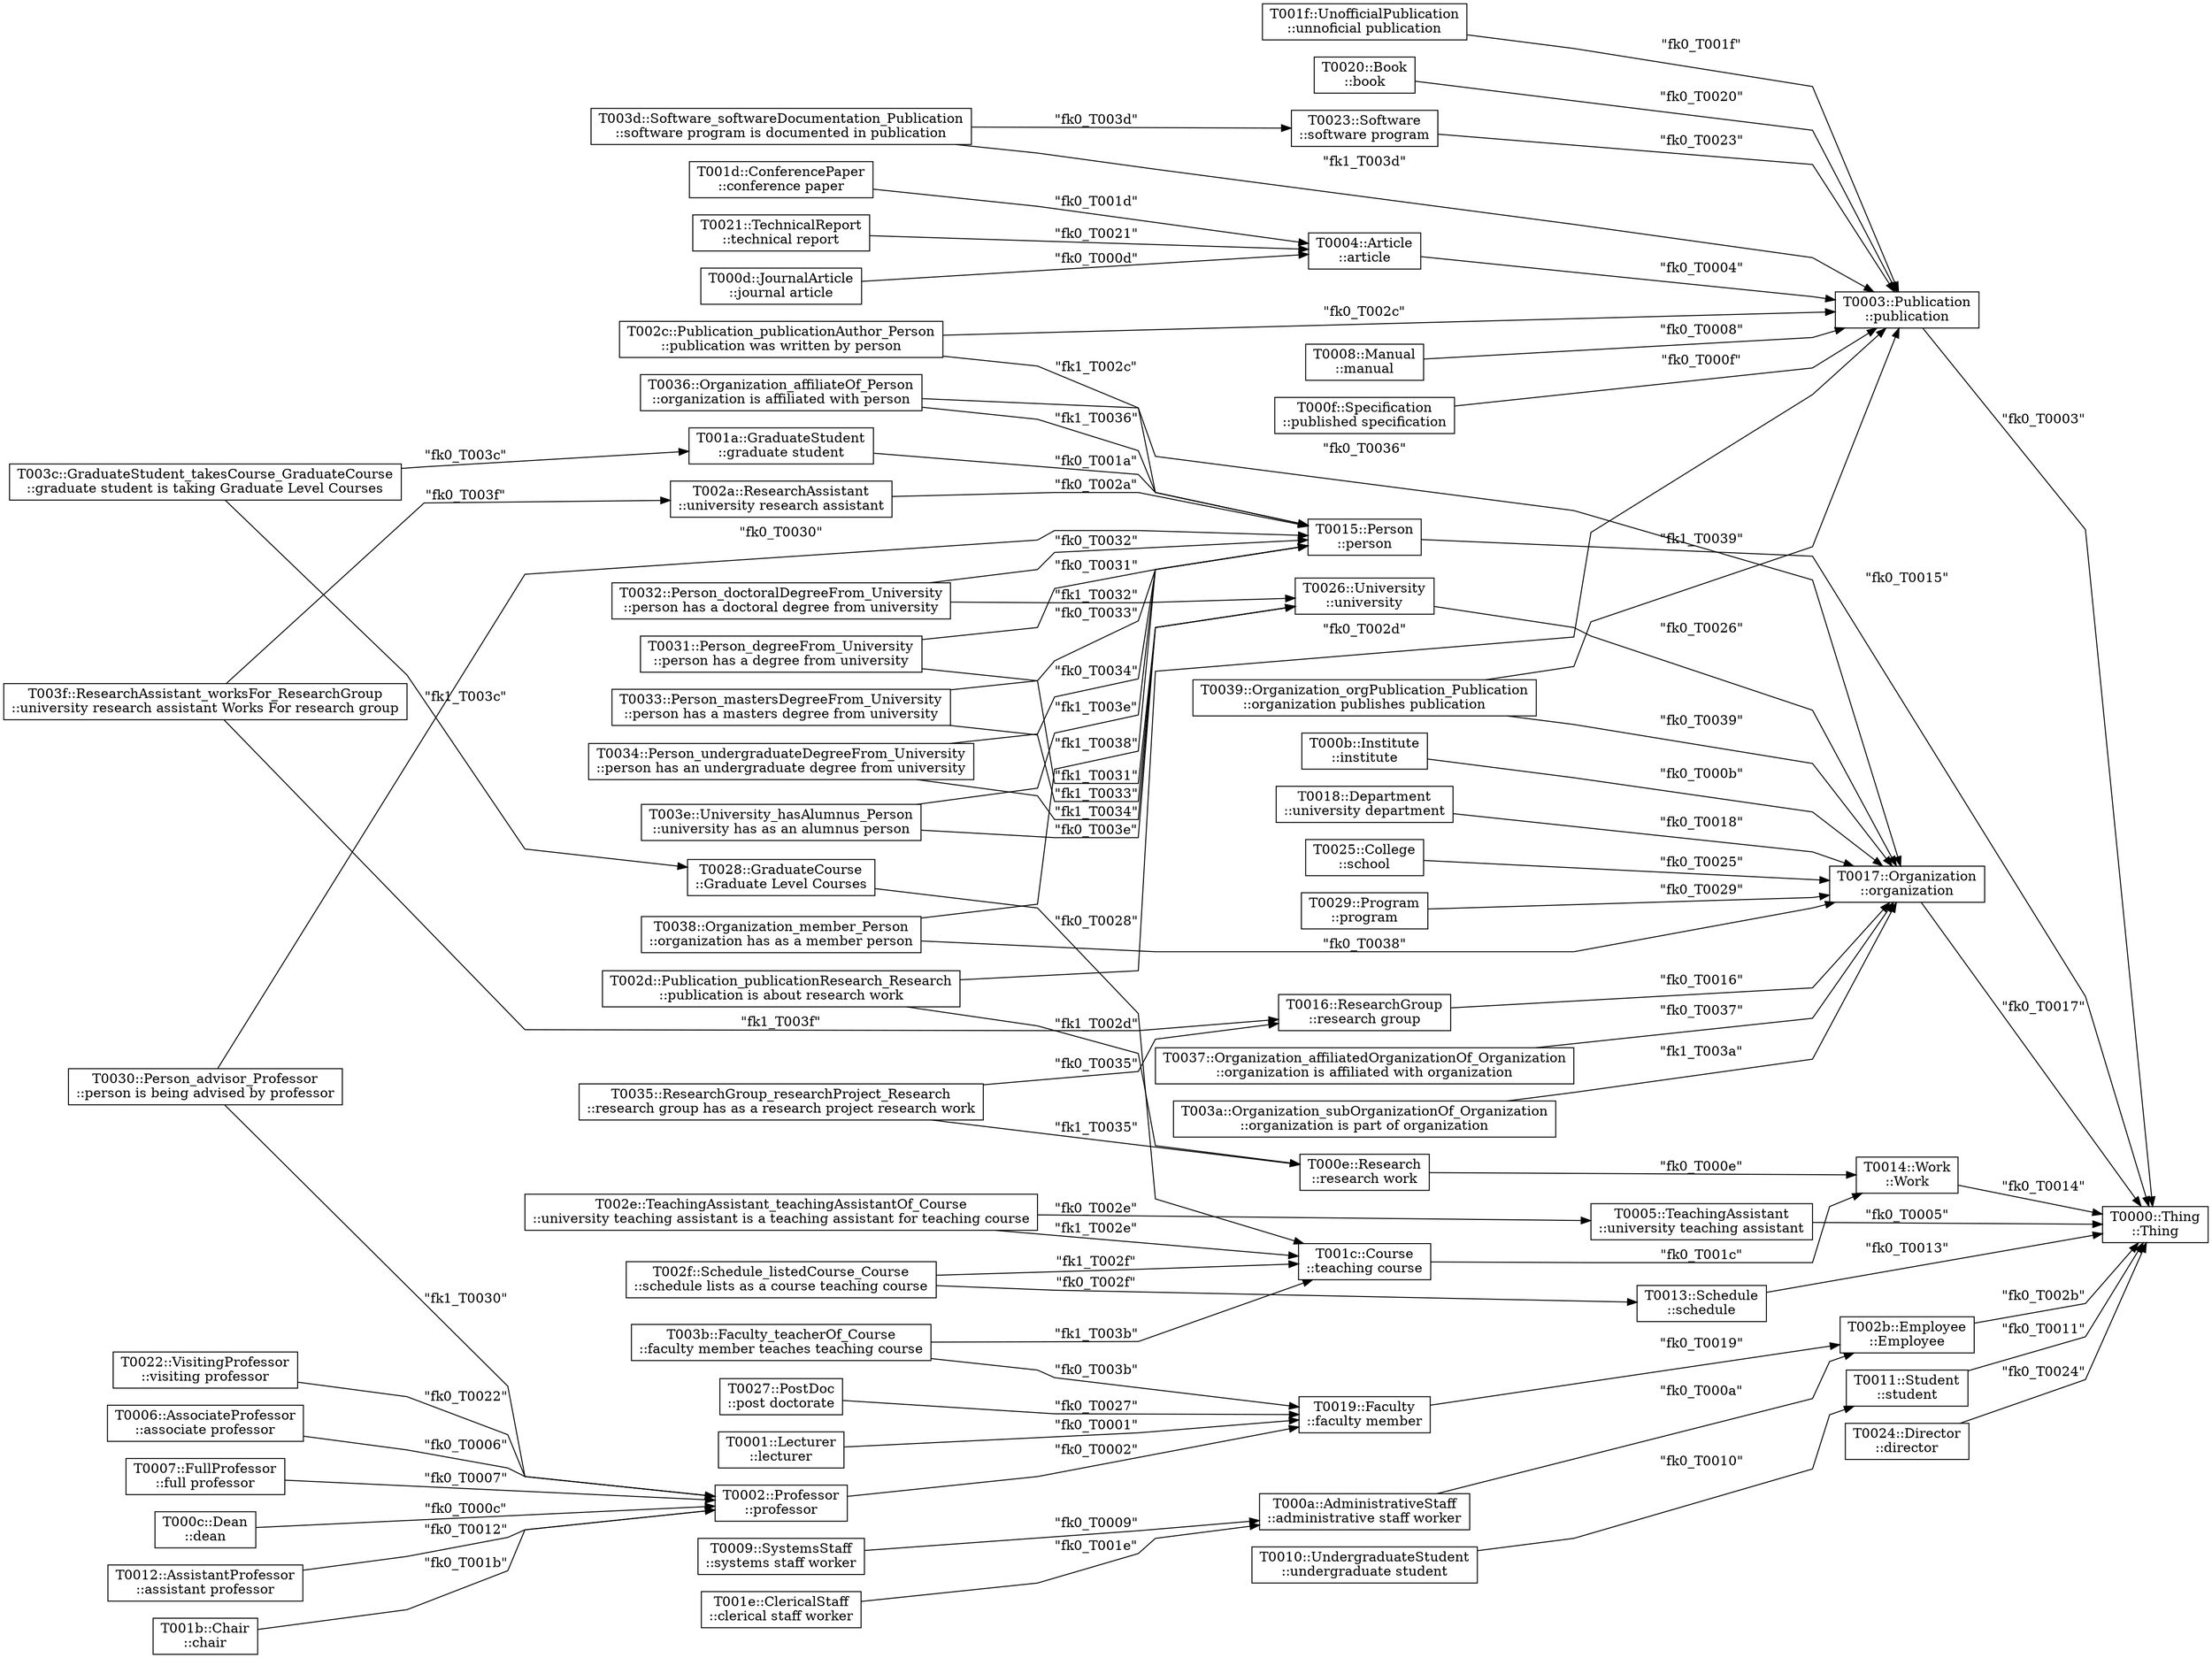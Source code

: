 strict digraph G {
  splines=polyline;
  rankdir=LR;
  T0000 [ label="T0000::Thing
::Thing" shape="box" ];
  T0001 [ label="T0001::Lecturer
::lecturer" shape="box" ];
  T0019 [ label="T0019::Faculty
::faculty member" shape="box" ];
  T0002 [ label="T0002::Professor
::professor" shape="box" ];
  T0003 [ label="T0003::Publication
::publication" shape="box" ];
  T0004 [ label="T0004::Article
::article" shape="box" ];
  T0005 [ label="T0005::TeachingAssistant
::university teaching assistant" shape="box" ];
  T0006 [ label="T0006::AssociateProfessor
::associate professor" shape="box" ];
  T0007 [ label="T0007::FullProfessor
::full professor" shape="box" ];
  T0008 [ label="T0008::Manual
::manual" shape="box" ];
  T0009 [ label="T0009::SystemsStaff
::systems staff worker" shape="box" ];
  T000a [ label="T000a::AdministrativeStaff
::administrative staff worker" shape="box" ];
  T002b [ label="T002b::Employee
::Employee" shape="box" ];
  T000b [ label="T000b::Institute
::institute" shape="box" ];
  T0017 [ label="T0017::Organization
::organization" shape="box" ];
  T000c [ label="T000c::Dean
::dean" shape="box" ];
  T000d [ label="T000d::JournalArticle
::journal article" shape="box" ];
  T000e [ label="T000e::Research
::research work" shape="box" ];
  T0014 [ label="T0014::Work
::Work" shape="box" ];
  T000f [ label="T000f::Specification
::published specification" shape="box" ];
  T0010 [ label="T0010::UndergraduateStudent
::undergraduate student" shape="box" ];
  T0011 [ label="T0011::Student
::student" shape="box" ];
  T0012 [ label="T0012::AssistantProfessor
::assistant professor" shape="box" ];
  T0013 [ label="T0013::Schedule
::schedule" shape="box" ];
  T0015 [ label="T0015::Person
::person" shape="box" ];
  T0016 [ label="T0016::ResearchGroup
::research group" shape="box" ];
  T0018 [ label="T0018::Department
::university department" shape="box" ];
  T001a [ label="T001a::GraduateStudent
::graduate student" shape="box" ];
  T001b [ label="T001b::Chair
::chair" shape="box" ];
  T001c [ label="T001c::Course
::teaching course" shape="box" ];
  T001d [ label="T001d::ConferencePaper
::conference paper" shape="box" ];
  T001e [ label="T001e::ClericalStaff
::clerical staff worker" shape="box" ];
  T001f [ label="T001f::UnofficialPublication
::unnoficial publication" shape="box" ];
  T0020 [ label="T0020::Book
::book" shape="box" ];
  T0021 [ label="T0021::TechnicalReport
::technical report" shape="box" ];
  T0022 [ label="T0022::VisitingProfessor
::visiting professor" shape="box" ];
  T0023 [ label="T0023::Software
::software program" shape="box" ];
  T0024 [ label="T0024::Director
::director" shape="box" ];
  T0025 [ label="T0025::College
::school" shape="box" ];
  T0026 [ label="T0026::University
::university" shape="box" ];
  T0027 [ label="T0027::PostDoc
::post doctorate" shape="box" ];
  T0028 [ label="T0028::GraduateCourse
::Graduate Level Courses" shape="box" ];
  T0029 [ label="T0029::Program
::program" shape="box" ];
  T002a [ label="T002a::ResearchAssistant
::university research assistant" shape="box" ];
  T002c [ label="T002c::Publication_publicationAuthor_Person
::publication was written by person" shape="box" ];
  T002d [ label="T002d::Publication_publicationResearch_Research
::publication is about research work" shape="box" ];
  T002e [ label="T002e::TeachingAssistant_teachingAssistantOf_Course
::university teaching assistant is a teaching assistant for teaching course" shape="box" ];
  T002f [ label="T002f::Schedule_listedCourse_Course
::schedule lists as a course teaching course" shape="box" ];
  T0030 [ label="T0030::Person_advisor_Professor
::person is being advised by professor" shape="box" ];
  T0031 [ label="T0031::Person_degreeFrom_University
::person has a degree from university" shape="box" ];
  T0032 [ label="T0032::Person_doctoralDegreeFrom_University
::person has a doctoral degree from university" shape="box" ];
  T0033 [ label="T0033::Person_mastersDegreeFrom_University
::person has a masters degree from university" shape="box" ];
  T0034 [ label="T0034::Person_undergraduateDegreeFrom_University
::person has an undergraduate degree from university" shape="box" ];
  T0035 [ label="T0035::ResearchGroup_researchProject_Research
::research group has as a research project research work" shape="box" ];
  T0036 [ label="T0036::Organization_affiliateOf_Person
::organization is affiliated with person" shape="box" ];
  T0037 [ label="T0037::Organization_affiliatedOrganizationOf_Organization
::organization is affiliated with organization" shape="box" ];
  T0038 [ label="T0038::Organization_member_Person
::organization has as a member person" shape="box" ];
  T0039 [ label="T0039::Organization_orgPublication_Publication
::organization publishes publication" shape="box" ];
  T003a [ label="T003a::Organization_subOrganizationOf_Organization
::organization is part of organization" shape="box" ];
  T003b [ label="T003b::Faculty_teacherOf_Course
::faculty member teaches teaching course" shape="box" ];
  T003c [ label="T003c::GraduateStudent_takesCourse_GraduateCourse
::graduate student is taking Graduate Level Courses" shape="box" ];
  T003d [ label="T003d::Software_softwareDocumentation_Publication
::software program is documented in publication" shape="box" ];
  T003e [ label="T003e::University_hasAlumnus_Person
::university has as an alumnus person" shape="box" ];
  T003f [ label="T003f::ResearchAssistant_worksFor_ResearchGroup
::university research assistant Works For research group" shape="box" ];
  T0001 -> T0019 [ label="\"fk0_T0001\"" ];
  T0002 -> T0019 [ label="\"fk0_T0002\"" ];
  T0003 -> T0000 [ label="\"fk0_T0003\"" ];
  T0004 -> T0003 [ label="\"fk0_T0004\"" ];
  T0005 -> T0000 [ label="\"fk0_T0005\"" ];
  T0006 -> T0002 [ label="\"fk0_T0006\"" ];
  T0007 -> T0002 [ label="\"fk0_T0007\"" ];
  T0008 -> T0003 [ label="\"fk0_T0008\"" ];
  T0009 -> T000a [ label="\"fk0_T0009\"" ];
  T000a -> T002b [ label="\"fk0_T000a\"" ];
  T000b -> T0017 [ label="\"fk0_T000b\"" ];
  T000c -> T0002 [ label="\"fk0_T000c\"" ];
  T000d -> T0004 [ label="\"fk0_T000d\"" ];
  T000e -> T0014 [ label="\"fk0_T000e\"" ];
  T000f -> T0003 [ label="\"fk0_T000f\"" ];
  T0010 -> T0011 [ label="\"fk0_T0010\"" ];
  T0011 -> T0000 [ label="\"fk0_T0011\"" ];
  T0012 -> T0002 [ label="\"fk0_T0012\"" ];
  T0013 -> T0000 [ label="\"fk0_T0013\"" ];
  T0014 -> T0000 [ label="\"fk0_T0014\"" ];
  T0015 -> T0000 [ label="\"fk0_T0015\"" ];
  T0016 -> T0017 [ label="\"fk0_T0016\"" ];
  T0017 -> T0000 [ label="\"fk0_T0017\"" ];
  T0018 -> T0017 [ label="\"fk0_T0018\"" ];
  T0019 -> T002b [ label="\"fk0_T0019\"" ];
  T001a -> T0015 [ label="\"fk0_T001a\"" ];
  T001b -> T0002 [ label="\"fk0_T001b\"" ];
  T001c -> T0014 [ label="\"fk0_T001c\"" ];
  T001d -> T0004 [ label="\"fk0_T001d\"" ];
  T001e -> T000a [ label="\"fk0_T001e\"" ];
  T001f -> T0003 [ label="\"fk0_T001f\"" ];
  T0020 -> T0003 [ label="\"fk0_T0020\"" ];
  T0021 -> T0004 [ label="\"fk0_T0021\"" ];
  T0022 -> T0002 [ label="\"fk0_T0022\"" ];
  T0023 -> T0003 [ label="\"fk0_T0023\"" ];
  T0024 -> T0000 [ label="\"fk0_T0024\"" ];
  T0025 -> T0017 [ label="\"fk0_T0025\"" ];
  T0026 -> T0017 [ label="\"fk0_T0026\"" ];
  T0027 -> T0019 [ label="\"fk0_T0027\"" ];
  T0028 -> T001c [ label="\"fk0_T0028\"" ];
  T0029 -> T0017 [ label="\"fk0_T0029\"" ];
  T002a -> T0015 [ label="\"fk0_T002a\"" ];
  T002b -> T0000 [ label="\"fk0_T002b\"" ];
  T002c -> T0015 [ label="\"fk1_T002c\"" ];
  T002c -> T0003 [ label="\"fk0_T002c\"" ];
  T002d -> T0003 [ label="\"fk0_T002d\"" ];
  T002d -> T000e [ label="\"fk1_T002d\"" ];
  T002e -> T001c [ label="\"fk1_T002e\"" ];
  T002e -> T0005 [ label="\"fk0_T002e\"" ];
  T002f -> T001c [ label="\"fk1_T002f\"" ];
  T002f -> T0013 [ label="\"fk0_T002f\"" ];
  T0030 -> T0002 [ label="\"fk1_T0030\"" ];
  T0030 -> T0015 [ label="\"fk0_T0030\"" ];
  T0031 -> T0026 [ label="\"fk1_T0031\"" ];
  T0031 -> T0015 [ label="\"fk0_T0031\"" ];
  T0032 -> T0026 [ label="\"fk1_T0032\"" ];
  T0032 -> T0015 [ label="\"fk0_T0032\"" ];
  T0033 -> T0015 [ label="\"fk0_T0033\"" ];
  T0033 -> T0026 [ label="\"fk1_T0033\"" ];
  T0034 -> T0015 [ label="\"fk0_T0034\"" ];
  T0034 -> T0026 [ label="\"fk1_T0034\"" ];
  T0035 -> T000e [ label="\"fk1_T0035\"" ];
  T0035 -> T0016 [ label="\"fk0_T0035\"" ];
  T0036 -> T0015 [ label="\"fk1_T0036\"" ];
  T0036 -> T0017 [ label="\"fk0_T0036\"" ];
  T0037 -> T0017 [ label="\"fk0_T0037\"" ];
  T0038 -> T0017 [ label="\"fk0_T0038\"" ];
  T0038 -> T0015 [ label="\"fk1_T0038\"" ];
  T0039 -> T0003 [ label="\"fk1_T0039\"" ];
  T0039 -> T0017 [ label="\"fk0_T0039\"" ];
  T003a -> T0017 [ label="\"fk1_T003a\"" ];
  T003b -> T0019 [ label="\"fk0_T003b\"" ];
  T003b -> T001c [ label="\"fk1_T003b\"" ];
  T003c -> T001a [ label="\"fk0_T003c\"" ];
  T003c -> T0028 [ label="\"fk1_T003c\"" ];
  T003d -> T0023 [ label="\"fk0_T003d\"" ];
  T003d -> T0003 [ label="\"fk1_T003d\"" ];
  T003e -> T0026 [ label="\"fk0_T003e\"" ];
  T003e -> T0015 [ label="\"fk1_T003e\"" ];
  T003f -> T0016 [ label="\"fk1_T003f\"" ];
  T003f -> T002a [ label="\"fk0_T003f\"" ];
}
